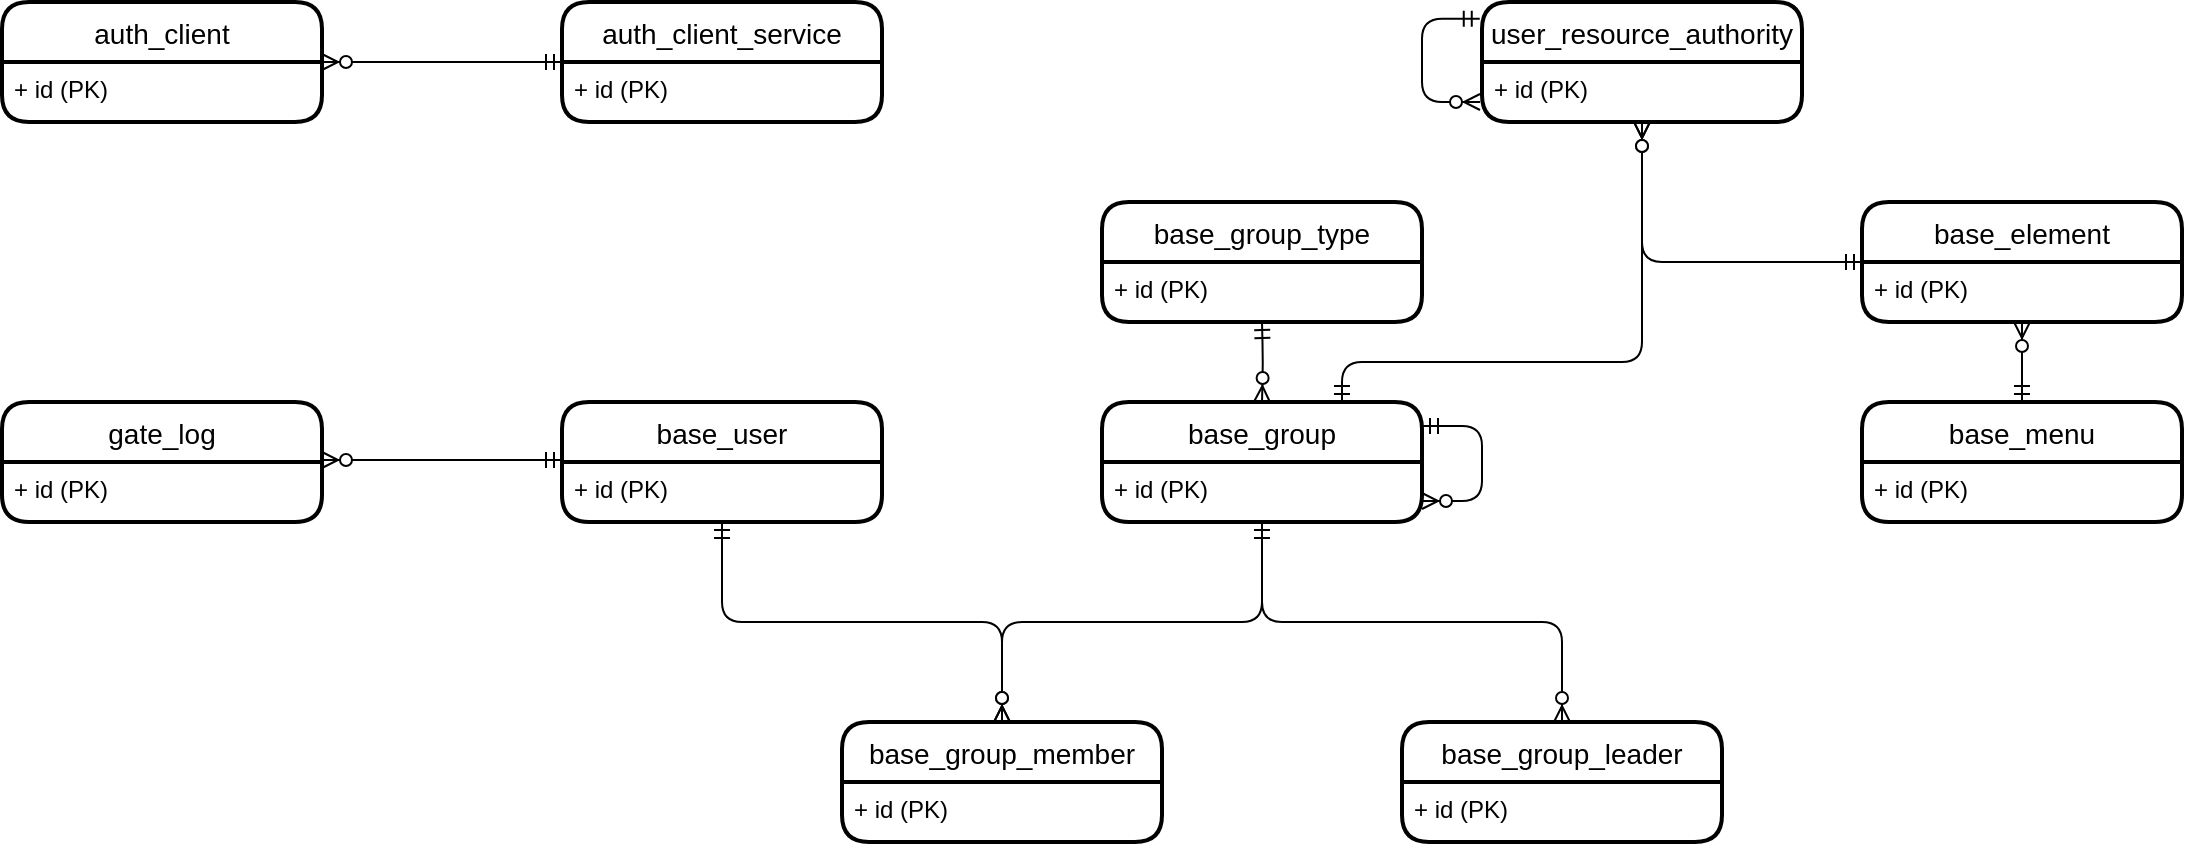 <mxfile version="14.9.5" type="github">
  <diagram id="C5RBs43oDa-KdzZeNtuy" name="Page-1">
    <mxGraphModel dx="1654" dy="1931" grid="1" gridSize="10" guides="1" tooltips="1" connect="1" arrows="1" fold="1" page="1" pageScale="1" pageWidth="827" pageHeight="1169" math="0" shadow="0">
      <root>
        <mxCell id="WIyWlLk6GJQsqaUBKTNV-0" />
        <mxCell id="WIyWlLk6GJQsqaUBKTNV-1" parent="WIyWlLk6GJQsqaUBKTNV-0" />
        <mxCell id="Lexna0HP2OzRmOa_GclG-1" value="auth_client" style="swimlane;childLayout=stackLayout;horizontal=1;startSize=30;horizontalStack=0;rounded=1;fontSize=14;fontStyle=0;strokeWidth=2;resizeParent=0;resizeLast=1;shadow=0;dashed=0;align=center;" vertex="1" parent="WIyWlLk6GJQsqaUBKTNV-1">
          <mxGeometry x="140" y="-390" width="160" height="60" as="geometry" />
        </mxCell>
        <mxCell id="Lexna0HP2OzRmOa_GclG-2" value="+ id (PK)" style="align=left;strokeColor=none;fillColor=none;spacingLeft=4;fontSize=12;verticalAlign=top;resizable=0;rotatable=0;part=1;" vertex="1" parent="Lexna0HP2OzRmOa_GclG-1">
          <mxGeometry y="30" width="160" height="30" as="geometry" />
        </mxCell>
        <mxCell id="Lexna0HP2OzRmOa_GclG-3" value="auth_client_service" style="swimlane;childLayout=stackLayout;horizontal=1;startSize=30;horizontalStack=0;rounded=1;fontSize=14;fontStyle=0;strokeWidth=2;resizeParent=0;resizeLast=1;shadow=0;dashed=0;align=center;" vertex="1" parent="WIyWlLk6GJQsqaUBKTNV-1">
          <mxGeometry x="420" y="-390" width="160" height="60" as="geometry" />
        </mxCell>
        <mxCell id="Lexna0HP2OzRmOa_GclG-4" value="+ id (PK)" style="align=left;strokeColor=none;fillColor=none;spacingLeft=4;fontSize=12;verticalAlign=top;resizable=0;rotatable=0;part=1;" vertex="1" parent="Lexna0HP2OzRmOa_GclG-3">
          <mxGeometry y="30" width="160" height="30" as="geometry" />
        </mxCell>
        <mxCell id="Lexna0HP2OzRmOa_GclG-5" value="base_group_member" style="swimlane;childLayout=stackLayout;horizontal=1;startSize=30;horizontalStack=0;rounded=1;fontSize=14;fontStyle=0;strokeWidth=2;resizeParent=0;resizeLast=1;shadow=0;dashed=0;align=center;" vertex="1" parent="WIyWlLk6GJQsqaUBKTNV-1">
          <mxGeometry x="560" y="-30" width="160" height="60" as="geometry" />
        </mxCell>
        <mxCell id="Lexna0HP2OzRmOa_GclG-6" value="+ id (PK)" style="align=left;strokeColor=none;fillColor=none;spacingLeft=4;fontSize=12;verticalAlign=top;resizable=0;rotatable=0;part=1;" vertex="1" parent="Lexna0HP2OzRmOa_GclG-5">
          <mxGeometry y="30" width="160" height="30" as="geometry" />
        </mxCell>
        <mxCell id="Lexna0HP2OzRmOa_GclG-7" value="base_user" style="swimlane;childLayout=stackLayout;horizontal=1;startSize=30;horizontalStack=0;rounded=1;fontSize=14;fontStyle=0;strokeWidth=2;resizeParent=0;resizeLast=1;shadow=0;dashed=0;align=center;" vertex="1" parent="WIyWlLk6GJQsqaUBKTNV-1">
          <mxGeometry x="420" y="-190" width="160" height="60" as="geometry" />
        </mxCell>
        <mxCell id="Lexna0HP2OzRmOa_GclG-8" value="+ id (PK)" style="align=left;strokeColor=none;fillColor=none;spacingLeft=4;fontSize=12;verticalAlign=top;resizable=0;rotatable=0;part=1;" vertex="1" parent="Lexna0HP2OzRmOa_GclG-7">
          <mxGeometry y="30" width="160" height="30" as="geometry" />
        </mxCell>
        <mxCell id="Lexna0HP2OzRmOa_GclG-9" value="gate_log" style="swimlane;childLayout=stackLayout;horizontal=1;startSize=30;horizontalStack=0;rounded=1;fontSize=14;fontStyle=0;strokeWidth=2;resizeParent=0;resizeLast=1;shadow=0;dashed=0;align=center;" vertex="1" parent="WIyWlLk6GJQsqaUBKTNV-1">
          <mxGeometry x="140" y="-190" width="160" height="60" as="geometry" />
        </mxCell>
        <mxCell id="Lexna0HP2OzRmOa_GclG-10" value="+ id (PK)" style="align=left;strokeColor=none;fillColor=none;spacingLeft=4;fontSize=12;verticalAlign=top;resizable=0;rotatable=0;part=1;" vertex="1" parent="Lexna0HP2OzRmOa_GclG-9">
          <mxGeometry y="30" width="160" height="30" as="geometry" />
        </mxCell>
        <mxCell id="Lexna0HP2OzRmOa_GclG-11" value="user_resource_authority" style="swimlane;childLayout=stackLayout;horizontal=1;startSize=30;horizontalStack=0;rounded=1;fontSize=14;fontStyle=0;strokeWidth=2;resizeParent=0;resizeLast=1;shadow=0;dashed=0;align=center;" vertex="1" parent="WIyWlLk6GJQsqaUBKTNV-1">
          <mxGeometry x="880" y="-390" width="160" height="60" as="geometry" />
        </mxCell>
        <mxCell id="Lexna0HP2OzRmOa_GclG-12" value="+ id (PK)" style="align=left;strokeColor=none;fillColor=none;spacingLeft=4;fontSize=12;verticalAlign=top;resizable=0;rotatable=0;part=1;" vertex="1" parent="Lexna0HP2OzRmOa_GclG-11">
          <mxGeometry y="30" width="160" height="30" as="geometry" />
        </mxCell>
        <mxCell id="Lexna0HP2OzRmOa_GclG-13" value="base_group" style="swimlane;childLayout=stackLayout;horizontal=1;startSize=30;horizontalStack=0;rounded=1;fontSize=14;fontStyle=0;strokeWidth=2;resizeParent=0;resizeLast=1;shadow=0;dashed=0;align=center;" vertex="1" parent="WIyWlLk6GJQsqaUBKTNV-1">
          <mxGeometry x="690" y="-190" width="160" height="60" as="geometry" />
        </mxCell>
        <mxCell id="Lexna0HP2OzRmOa_GclG-14" value="+ id (PK)" style="align=left;strokeColor=none;fillColor=none;spacingLeft=4;fontSize=12;verticalAlign=top;resizable=0;rotatable=0;part=1;" vertex="1" parent="Lexna0HP2OzRmOa_GclG-13">
          <mxGeometry y="30" width="160" height="30" as="geometry" />
        </mxCell>
        <mxCell id="Lexna0HP2OzRmOa_GclG-47" value="" style="edgeStyle=orthogonalEdgeStyle;fontSize=12;html=1;endArrow=ERzeroToMany;startArrow=ERmandOne;exitX=1;exitY=0.25;exitDx=0;exitDy=0;entryX=1;entryY=0.75;entryDx=0;entryDy=0;" edge="1" parent="Lexna0HP2OzRmOa_GclG-13">
          <mxGeometry width="100" height="100" relative="1" as="geometry">
            <mxPoint x="160.0" y="12" as="sourcePoint" />
            <mxPoint x="160.0" y="49.5" as="targetPoint" />
            <Array as="points">
              <mxPoint x="190" y="12" />
              <mxPoint x="190" y="50" />
            </Array>
          </mxGeometry>
        </mxCell>
        <mxCell id="Lexna0HP2OzRmOa_GclG-15" value="base_menu" style="swimlane;childLayout=stackLayout;horizontal=1;startSize=30;horizontalStack=0;rounded=1;fontSize=14;fontStyle=0;strokeWidth=2;resizeParent=0;resizeLast=1;shadow=0;dashed=0;align=center;" vertex="1" parent="WIyWlLk6GJQsqaUBKTNV-1">
          <mxGeometry x="1070" y="-190" width="160" height="60" as="geometry" />
        </mxCell>
        <mxCell id="Lexna0HP2OzRmOa_GclG-16" value="+ id (PK)" style="align=left;strokeColor=none;fillColor=none;spacingLeft=4;fontSize=12;verticalAlign=top;resizable=0;rotatable=0;part=1;" vertex="1" parent="Lexna0HP2OzRmOa_GclG-15">
          <mxGeometry y="30" width="160" height="30" as="geometry" />
        </mxCell>
        <mxCell id="Lexna0HP2OzRmOa_GclG-17" value="base_group_leader" style="swimlane;childLayout=stackLayout;horizontal=1;startSize=30;horizontalStack=0;rounded=1;fontSize=14;fontStyle=0;strokeWidth=2;resizeParent=0;resizeLast=1;shadow=0;dashed=0;align=center;" vertex="1" parent="WIyWlLk6GJQsqaUBKTNV-1">
          <mxGeometry x="840" y="-30" width="160" height="60" as="geometry" />
        </mxCell>
        <mxCell id="Lexna0HP2OzRmOa_GclG-18" value="+ id (PK)" style="align=left;strokeColor=none;fillColor=none;spacingLeft=4;fontSize=12;verticalAlign=top;resizable=0;rotatable=0;part=1;" vertex="1" parent="Lexna0HP2OzRmOa_GclG-17">
          <mxGeometry y="30" width="160" height="30" as="geometry" />
        </mxCell>
        <mxCell id="Lexna0HP2OzRmOa_GclG-19" value="base_element" style="swimlane;childLayout=stackLayout;horizontal=1;startSize=30;horizontalStack=0;rounded=1;fontSize=14;fontStyle=0;strokeWidth=2;resizeParent=0;resizeLast=1;shadow=0;dashed=0;align=center;" vertex="1" parent="WIyWlLk6GJQsqaUBKTNV-1">
          <mxGeometry x="1070" y="-290" width="160" height="60" as="geometry" />
        </mxCell>
        <mxCell id="Lexna0HP2OzRmOa_GclG-20" value="+ id (PK)" style="align=left;strokeColor=none;fillColor=none;spacingLeft=4;fontSize=12;verticalAlign=top;resizable=0;rotatable=0;part=1;" vertex="1" parent="Lexna0HP2OzRmOa_GclG-19">
          <mxGeometry y="30" width="160" height="30" as="geometry" />
        </mxCell>
        <mxCell id="Lexna0HP2OzRmOa_GclG-21" value="base_group_type" style="swimlane;childLayout=stackLayout;horizontal=1;startSize=30;horizontalStack=0;rounded=1;fontSize=14;fontStyle=0;strokeWidth=2;resizeParent=0;resizeLast=1;shadow=0;dashed=0;align=center;" vertex="1" parent="WIyWlLk6GJQsqaUBKTNV-1">
          <mxGeometry x="690" y="-290" width="160" height="60" as="geometry" />
        </mxCell>
        <mxCell id="Lexna0HP2OzRmOa_GclG-22" value="+ id (PK)" style="align=left;strokeColor=none;fillColor=none;spacingLeft=4;fontSize=12;verticalAlign=top;resizable=0;rotatable=0;part=1;" vertex="1" parent="Lexna0HP2OzRmOa_GclG-21">
          <mxGeometry y="30" width="160" height="30" as="geometry" />
        </mxCell>
        <mxCell id="Lexna0HP2OzRmOa_GclG-44" value="" style="edgeStyle=orthogonalEdgeStyle;fontSize=12;html=1;endArrow=ERzeroToMany;startArrow=ERmandOne;exitX=0.5;exitY=1;exitDx=0;exitDy=0;entryX=0.5;entryY=0;entryDx=0;entryDy=0;" edge="1" parent="Lexna0HP2OzRmOa_GclG-21" target="Lexna0HP2OzRmOa_GclG-13">
          <mxGeometry width="100" height="100" relative="1" as="geometry">
            <mxPoint x="80.0" y="60" as="sourcePoint" />
            <mxPoint x="-50" y="160" as="targetPoint" />
          </mxGeometry>
        </mxCell>
        <mxCell id="Lexna0HP2OzRmOa_GclG-38" value="" style="edgeStyle=orthogonalEdgeStyle;fontSize=12;html=1;endArrow=ERzeroToMany;startArrow=ERmandOne;exitX=0.5;exitY=1;exitDx=0;exitDy=0;entryX=0.5;entryY=0;entryDx=0;entryDy=0;" edge="1" parent="WIyWlLk6GJQsqaUBKTNV-1" source="Lexna0HP2OzRmOa_GclG-14" target="Lexna0HP2OzRmOa_GclG-5">
          <mxGeometry width="100" height="100" relative="1" as="geometry">
            <mxPoint x="780" y="-90" as="sourcePoint" />
            <mxPoint x="400" y="120" as="targetPoint" />
          </mxGeometry>
        </mxCell>
        <mxCell id="Lexna0HP2OzRmOa_GclG-39" value="" style="edgeStyle=orthogonalEdgeStyle;fontSize=12;html=1;endArrow=ERzeroToMany;startArrow=ERmandOne;exitX=0;exitY=0;exitDx=0;exitDy=0;entryX=1;entryY=0;entryDx=0;entryDy=0;" edge="1" parent="WIyWlLk6GJQsqaUBKTNV-1" source="Lexna0HP2OzRmOa_GclG-4" target="Lexna0HP2OzRmOa_GclG-2">
          <mxGeometry width="100" height="100" relative="1" as="geometry">
            <mxPoint x="270.0" y="-80" as="sourcePoint" />
            <mxPoint x="140" y="20" as="targetPoint" />
            <Array as="points">
              <mxPoint x="360" y="-360" />
              <mxPoint x="360" y="-360" />
            </Array>
          </mxGeometry>
        </mxCell>
        <mxCell id="Lexna0HP2OzRmOa_GclG-41" value="" style="edgeStyle=orthogonalEdgeStyle;fontSize=12;html=1;endArrow=ERzeroToMany;startArrow=ERmandOne;exitX=0.5;exitY=1;exitDx=0;exitDy=0;entryX=0.5;entryY=0;entryDx=0;entryDy=0;" edge="1" parent="WIyWlLk6GJQsqaUBKTNV-1" target="Lexna0HP2OzRmOa_GclG-17">
          <mxGeometry width="100" height="100" relative="1" as="geometry">
            <mxPoint x="770.0" y="-130" as="sourcePoint" />
            <mxPoint x="640" y="-30" as="targetPoint" />
            <Array as="points">
              <mxPoint x="770" y="-80" />
              <mxPoint x="920" y="-80" />
            </Array>
          </mxGeometry>
        </mxCell>
        <mxCell id="Lexna0HP2OzRmOa_GclG-42" value="" style="edgeStyle=orthogonalEdgeStyle;fontSize=12;html=1;endArrow=ERzeroToMany;startArrow=ERmandOne;exitX=0;exitY=0;exitDx=0;exitDy=0;entryX=1;entryY=0;entryDx=0;entryDy=0;" edge="1" parent="WIyWlLk6GJQsqaUBKTNV-1">
          <mxGeometry width="100" height="100" relative="1" as="geometry">
            <mxPoint x="420" y="-161" as="sourcePoint" />
            <mxPoint x="300" y="-161" as="targetPoint" />
            <Array as="points">
              <mxPoint x="360" y="-161" />
              <mxPoint x="360" y="-161" />
            </Array>
          </mxGeometry>
        </mxCell>
        <mxCell id="Lexna0HP2OzRmOa_GclG-43" value="" style="edgeStyle=orthogonalEdgeStyle;fontSize=12;html=1;endArrow=ERzeroToMany;startArrow=ERmandOne;exitX=0.5;exitY=1;exitDx=0;exitDy=0;entryX=0.5;entryY=0;entryDx=0;entryDy=0;" edge="1" parent="WIyWlLk6GJQsqaUBKTNV-1" source="Lexna0HP2OzRmOa_GclG-8" target="Lexna0HP2OzRmOa_GclG-5">
          <mxGeometry width="100" height="100" relative="1" as="geometry">
            <mxPoint x="594.0" y="-79" as="sourcePoint" />
            <mxPoint x="464" y="21" as="targetPoint" />
          </mxGeometry>
        </mxCell>
        <mxCell id="Lexna0HP2OzRmOa_GclG-45" value="" style="edgeStyle=orthogonalEdgeStyle;fontSize=12;html=1;endArrow=ERzeroToMany;startArrow=ERmandOne;exitX=-0.007;exitY=0.14;exitDx=0;exitDy=0;exitPerimeter=0;" edge="1" parent="WIyWlLk6GJQsqaUBKTNV-1" source="Lexna0HP2OzRmOa_GclG-11">
          <mxGeometry width="100" height="100" relative="1" as="geometry">
            <mxPoint x="614.0" y="-59" as="sourcePoint" />
            <mxPoint x="879" y="-340" as="targetPoint" />
            <Array as="points">
              <mxPoint x="850" y="-382" />
              <mxPoint x="850" y="-340" />
            </Array>
          </mxGeometry>
        </mxCell>
        <mxCell id="Lexna0HP2OzRmOa_GclG-46" value="" style="edgeStyle=orthogonalEdgeStyle;fontSize=12;html=1;endArrow=ERzeroToMany;startArrow=ERmandOne;exitX=0.75;exitY=0;exitDx=0;exitDy=0;entryX=0.5;entryY=1;entryDx=0;entryDy=0;" edge="1" parent="WIyWlLk6GJQsqaUBKTNV-1" source="Lexna0HP2OzRmOa_GclG-13" target="Lexna0HP2OzRmOa_GclG-12">
          <mxGeometry width="100" height="100" relative="1" as="geometry">
            <mxPoint x="1050.0" y="-220" as="sourcePoint" />
            <mxPoint x="920" y="-120" as="targetPoint" />
            <Array as="points">
              <mxPoint x="810" y="-210" />
              <mxPoint x="960" y="-210" />
            </Array>
          </mxGeometry>
        </mxCell>
        <mxCell id="Lexna0HP2OzRmOa_GclG-48" value="" style="edgeStyle=orthogonalEdgeStyle;fontSize=12;html=1;endArrow=ERzeroToMany;startArrow=ERmandOne;exitX=0;exitY=0.5;exitDx=0;exitDy=0;entryX=0.5;entryY=1;entryDx=0;entryDy=0;" edge="1" parent="WIyWlLk6GJQsqaUBKTNV-1" source="Lexna0HP2OzRmOa_GclG-19" target="Lexna0HP2OzRmOa_GclG-12">
          <mxGeometry width="100" height="100" relative="1" as="geometry">
            <mxPoint x="820.0" y="-180" as="sourcePoint" />
            <mxPoint x="970" y="-320" as="targetPoint" />
            <Array as="points">
              <mxPoint x="960" y="-260" />
            </Array>
          </mxGeometry>
        </mxCell>
        <mxCell id="Lexna0HP2OzRmOa_GclG-49" value="" style="edgeStyle=orthogonalEdgeStyle;fontSize=12;html=1;endArrow=ERzeroToMany;startArrow=ERmandOne;exitX=0.5;exitY=0;exitDx=0;exitDy=0;entryX=0.5;entryY=1;entryDx=0;entryDy=0;" edge="1" parent="WIyWlLk6GJQsqaUBKTNV-1" source="Lexna0HP2OzRmOa_GclG-15" target="Lexna0HP2OzRmOa_GclG-20">
          <mxGeometry width="100" height="100" relative="1" as="geometry">
            <mxPoint x="1070" y="-60" as="sourcePoint" />
            <mxPoint x="960" y="-130" as="targetPoint" />
            <Array as="points">
              <mxPoint x="1150" y="-220" />
              <mxPoint x="1150" y="-220" />
            </Array>
          </mxGeometry>
        </mxCell>
      </root>
    </mxGraphModel>
  </diagram>
</mxfile>

